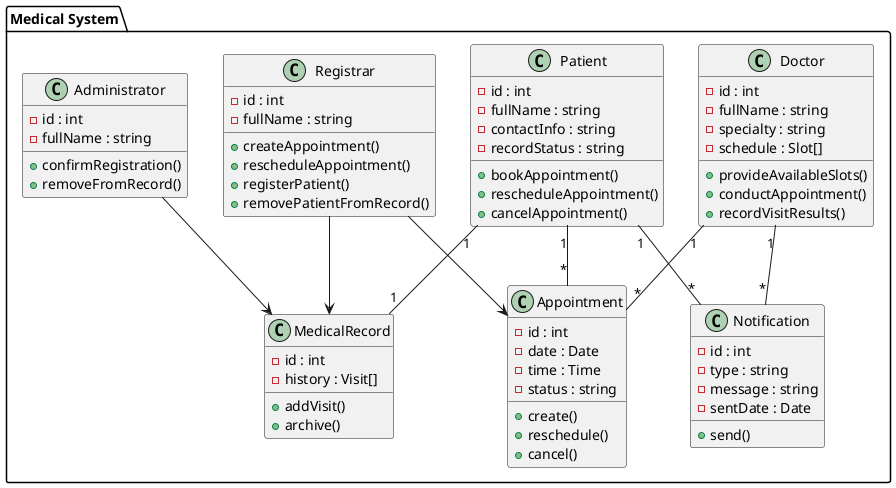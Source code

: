 @startuml class_diagram
package "Medical System" {
class Patient {
  - id : int
  - fullName : string
  - contactInfo : string
  - recordStatus : string
  + bookAppointment()
  + rescheduleAppointment()
  + cancelAppointment()
}

class Registrar {
  - id : int
  - fullName : string
  + createAppointment()
  + rescheduleAppointment()
  + registerPatient()
  + removePatientFromRecord()
}

class Doctor {
  - id : int
  - fullName : string
  - specialty : string
  - schedule : Slot[]
  + provideAvailableSlots()
  + conductAppointment()
  + recordVisitResults()
}

class Administrator {
  - id : int
  - fullName : string
  + confirmRegistration()
  + removeFromRecord()
}

class Appointment {
  - id : int
  - date : Date
  - time : Time
  - status : string
  + create()
  + reschedule()
  + cancel()
}

class MedicalRecord {
  - id : int
  - history : Visit[]
  + addVisit()
  + archive()
}

class Notification {
  - id : int
  - type : string
  - message : string
  - sentDate : Date
  + send()
}

Patient "1" -- "1" MedicalRecord
Patient "1" -- "*" Appointment
Doctor "1" -- "*" Appointment
Patient "1" -- "*" Notification
Doctor "1" -- "*" Notification

Registrar --> Appointment
Registrar --> MedicalRecord
Administrator --> MedicalRecord
}
@enduml
